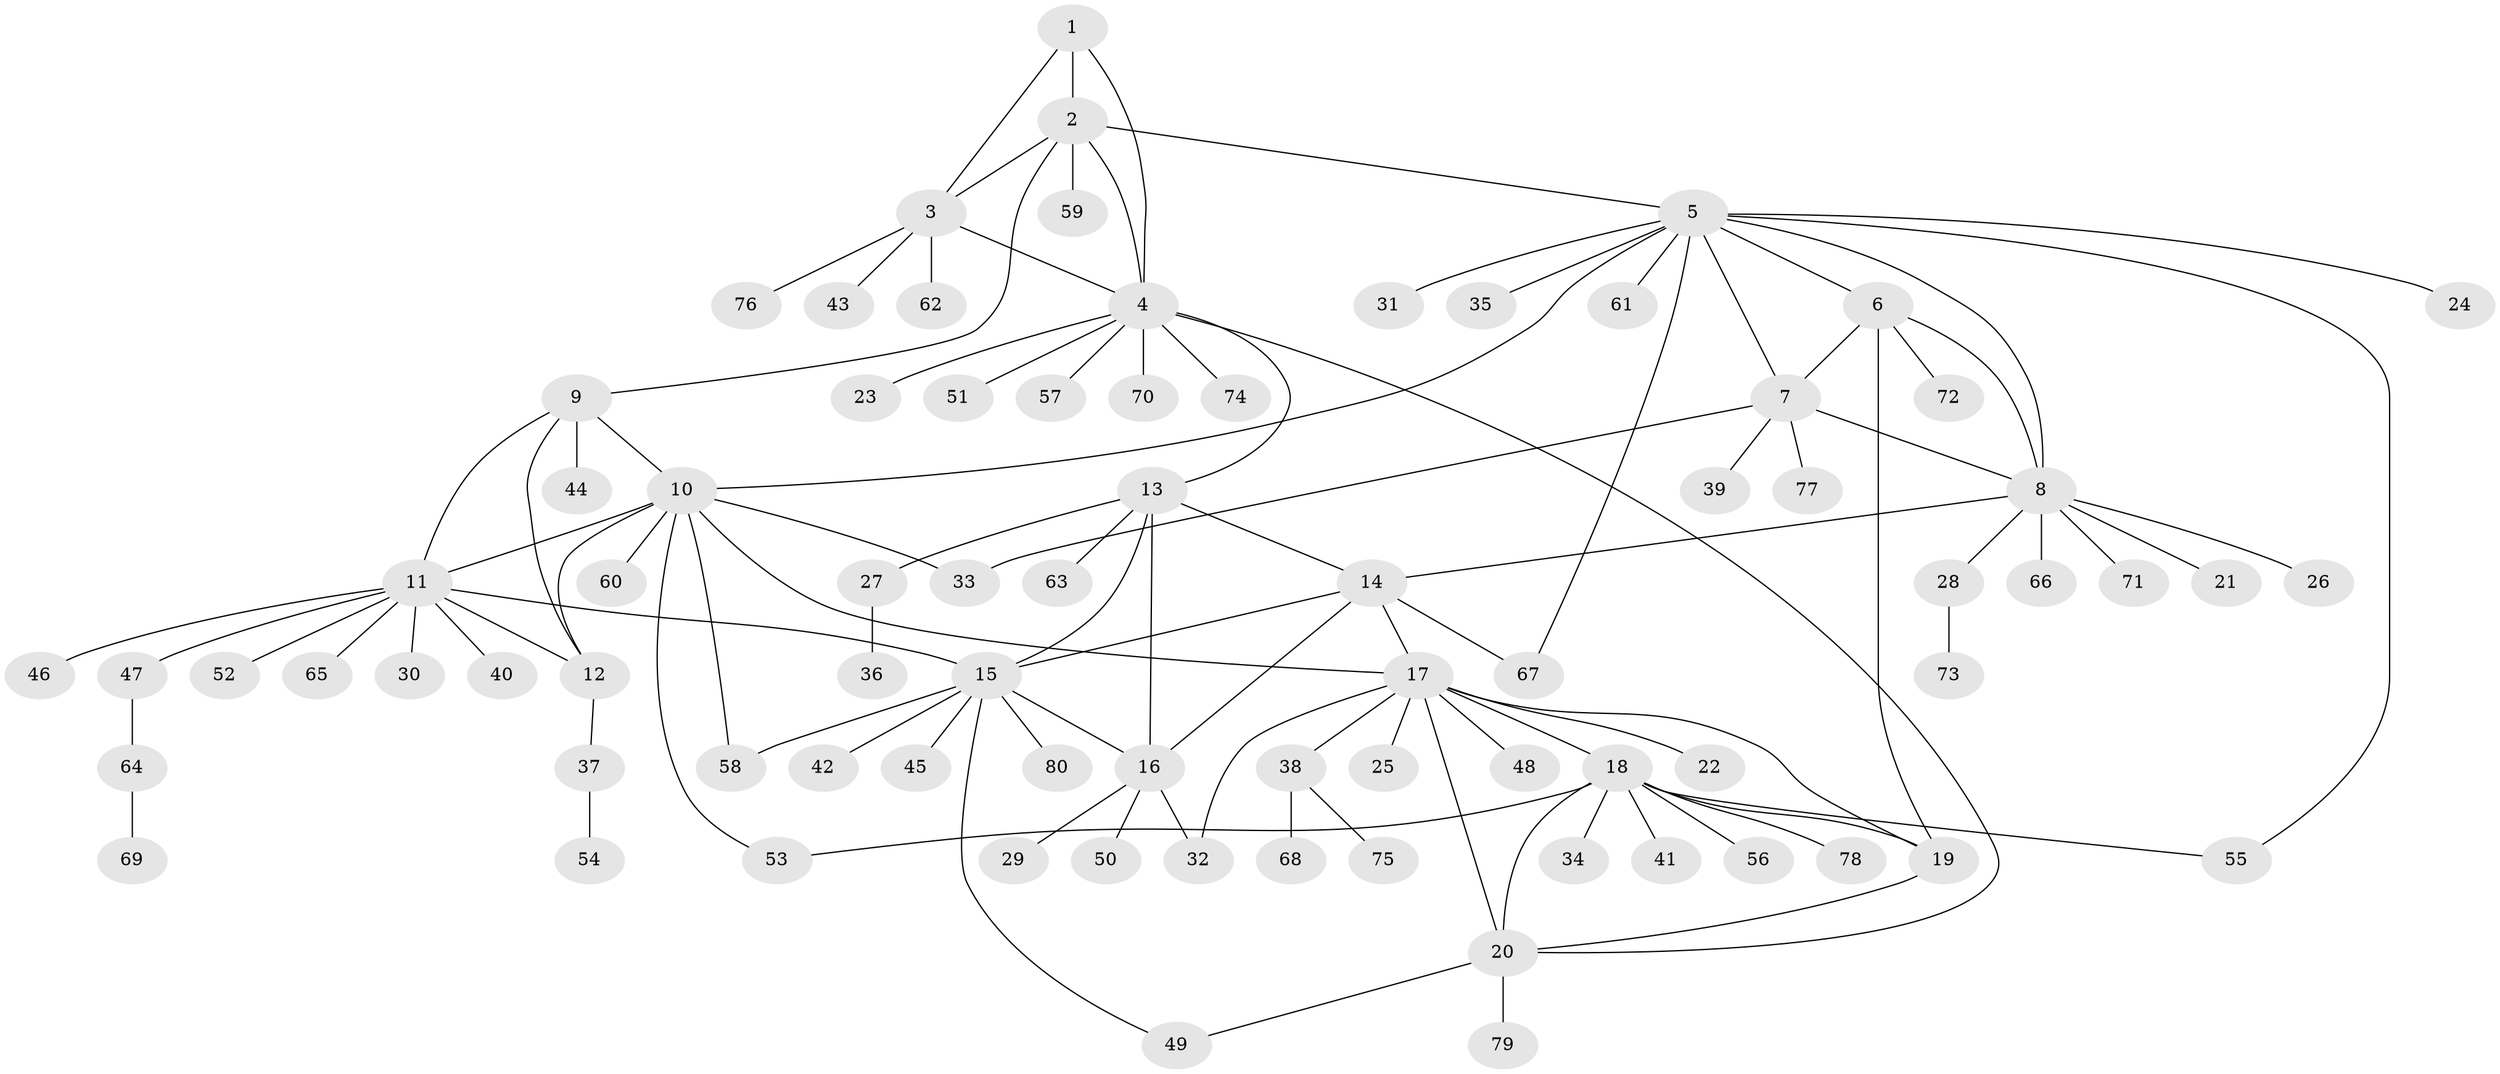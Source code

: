 // coarse degree distribution, {3: 0.016129032258064516, 5: 0.08064516129032258, 9: 0.016129032258064516, 11: 0.03225806451612903, 4: 0.04838709677419355, 8: 0.03225806451612903, 10: 0.03225806451612903, 7: 0.016129032258064516, 1: 0.6129032258064516, 2: 0.11290322580645161}
// Generated by graph-tools (version 1.1) at 2025/24/03/03/25 07:24:15]
// undirected, 80 vertices, 107 edges
graph export_dot {
graph [start="1"]
  node [color=gray90,style=filled];
  1;
  2;
  3;
  4;
  5;
  6;
  7;
  8;
  9;
  10;
  11;
  12;
  13;
  14;
  15;
  16;
  17;
  18;
  19;
  20;
  21;
  22;
  23;
  24;
  25;
  26;
  27;
  28;
  29;
  30;
  31;
  32;
  33;
  34;
  35;
  36;
  37;
  38;
  39;
  40;
  41;
  42;
  43;
  44;
  45;
  46;
  47;
  48;
  49;
  50;
  51;
  52;
  53;
  54;
  55;
  56;
  57;
  58;
  59;
  60;
  61;
  62;
  63;
  64;
  65;
  66;
  67;
  68;
  69;
  70;
  71;
  72;
  73;
  74;
  75;
  76;
  77;
  78;
  79;
  80;
  1 -- 2;
  1 -- 3;
  1 -- 4;
  2 -- 3;
  2 -- 4;
  2 -- 5;
  2 -- 9;
  2 -- 59;
  3 -- 4;
  3 -- 43;
  3 -- 62;
  3 -- 76;
  4 -- 13;
  4 -- 20;
  4 -- 23;
  4 -- 51;
  4 -- 57;
  4 -- 70;
  4 -- 74;
  5 -- 6;
  5 -- 7;
  5 -- 8;
  5 -- 10;
  5 -- 24;
  5 -- 31;
  5 -- 35;
  5 -- 55;
  5 -- 61;
  5 -- 67;
  6 -- 7;
  6 -- 8;
  6 -- 19;
  6 -- 72;
  7 -- 8;
  7 -- 33;
  7 -- 39;
  7 -- 77;
  8 -- 14;
  8 -- 21;
  8 -- 26;
  8 -- 28;
  8 -- 66;
  8 -- 71;
  9 -- 10;
  9 -- 11;
  9 -- 12;
  9 -- 44;
  10 -- 11;
  10 -- 12;
  10 -- 17;
  10 -- 33;
  10 -- 53;
  10 -- 58;
  10 -- 60;
  11 -- 12;
  11 -- 15;
  11 -- 30;
  11 -- 40;
  11 -- 46;
  11 -- 47;
  11 -- 52;
  11 -- 65;
  12 -- 37;
  13 -- 14;
  13 -- 15;
  13 -- 16;
  13 -- 27;
  13 -- 63;
  14 -- 15;
  14 -- 16;
  14 -- 17;
  14 -- 67;
  15 -- 16;
  15 -- 42;
  15 -- 45;
  15 -- 49;
  15 -- 58;
  15 -- 80;
  16 -- 29;
  16 -- 32;
  16 -- 50;
  17 -- 18;
  17 -- 19;
  17 -- 20;
  17 -- 22;
  17 -- 25;
  17 -- 32;
  17 -- 38;
  17 -- 48;
  18 -- 19;
  18 -- 20;
  18 -- 34;
  18 -- 41;
  18 -- 53;
  18 -- 55;
  18 -- 56;
  18 -- 78;
  19 -- 20;
  20 -- 49;
  20 -- 79;
  27 -- 36;
  28 -- 73;
  37 -- 54;
  38 -- 68;
  38 -- 75;
  47 -- 64;
  64 -- 69;
}
